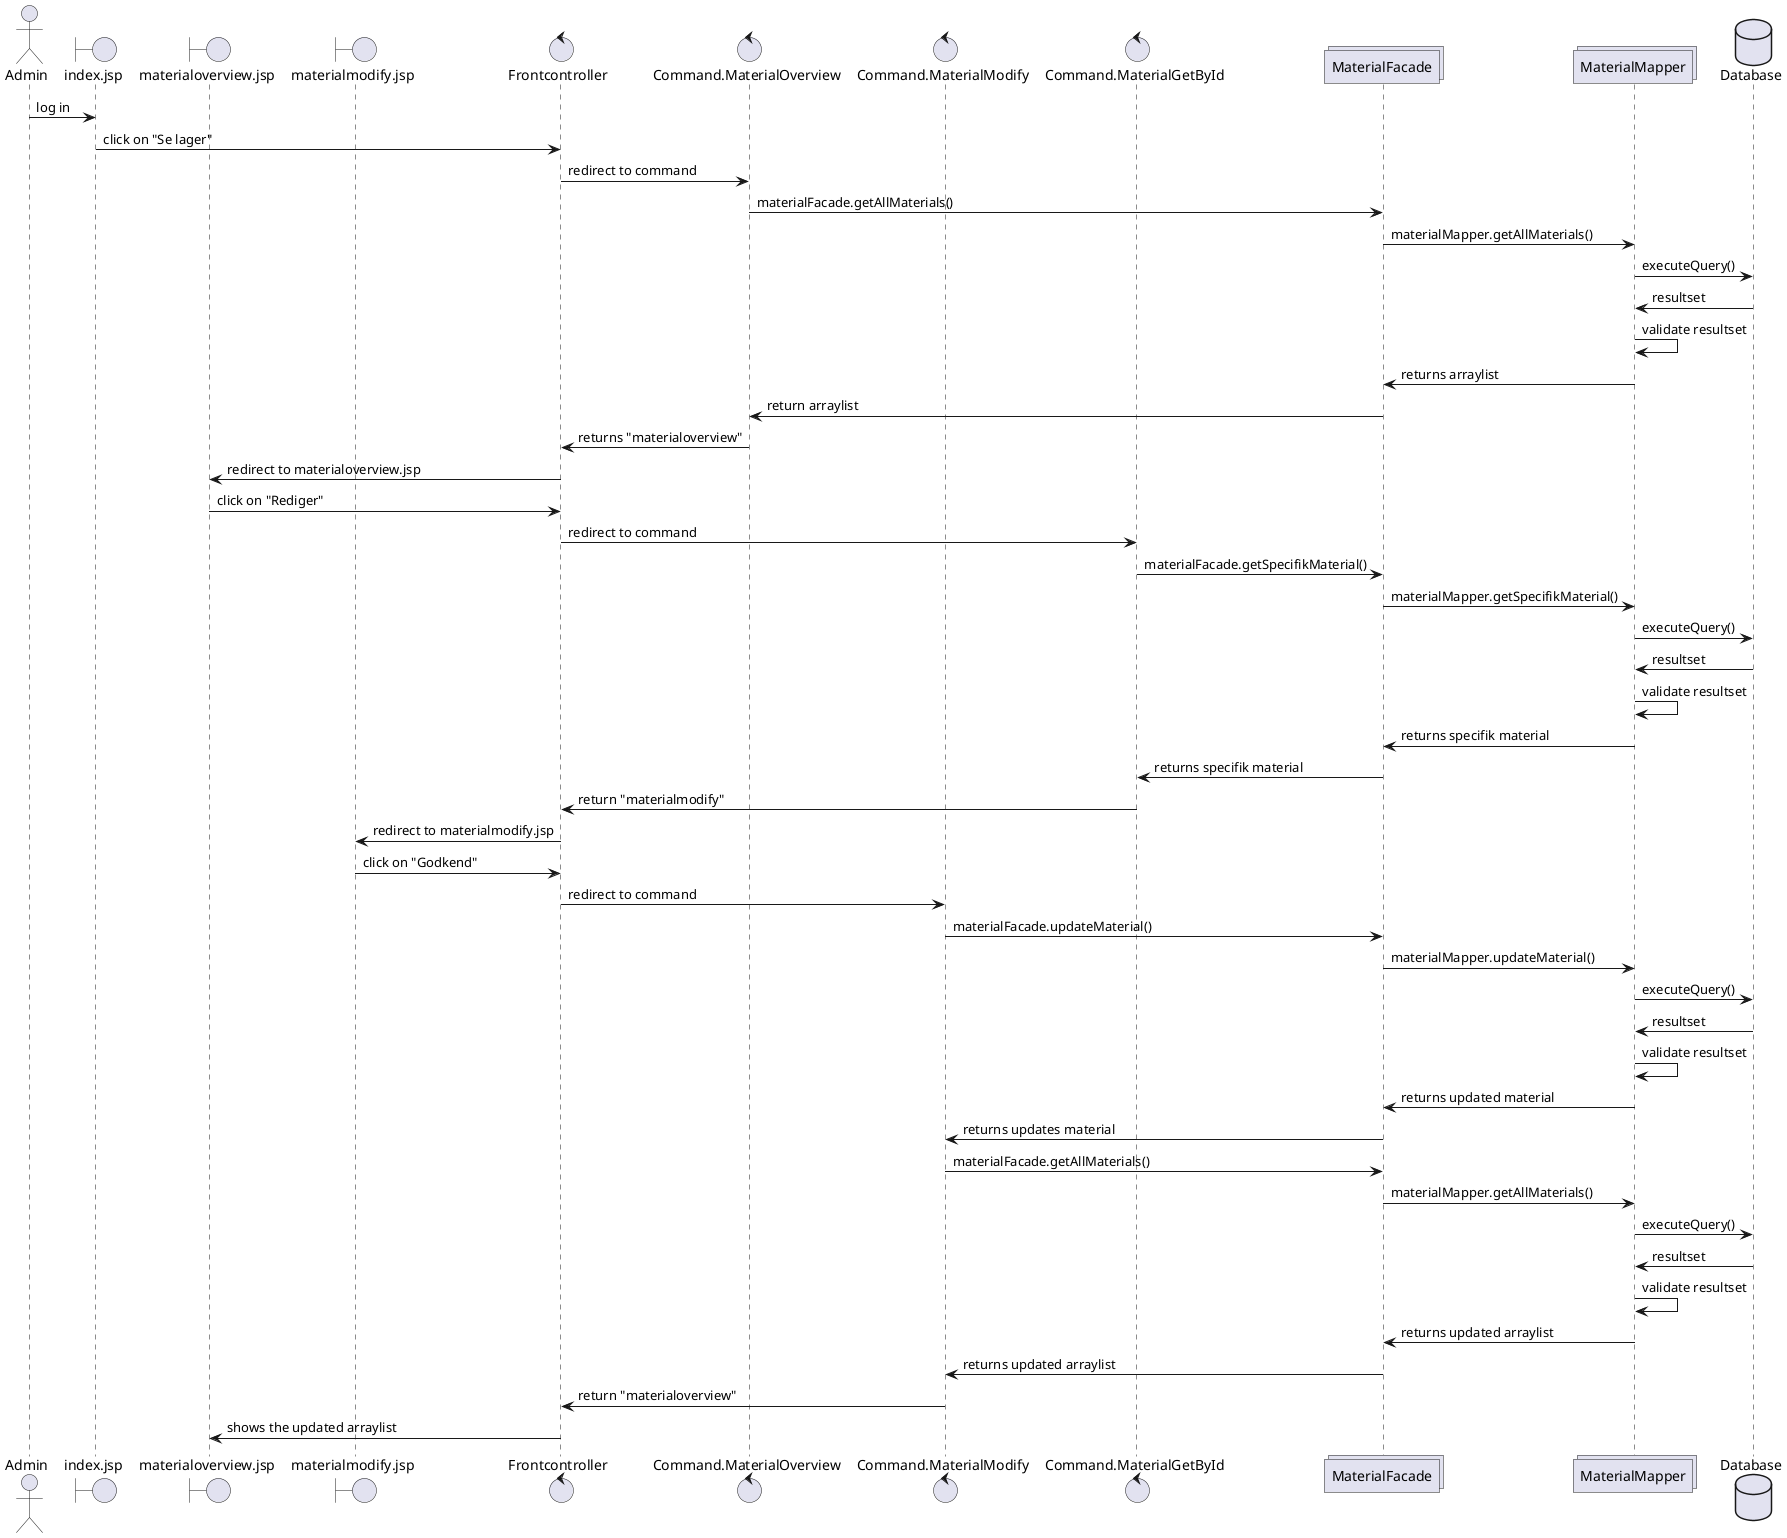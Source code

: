 @startuml

actor       Admin       as Foo1
boundary    index.jsp   as Foo2
boundary    materialoverview.jsp    as Foo3
boundary    materialmodify.jsp    as Foo11
control     Frontcontroller     as Foo4
control     Command.MaterialOverview    as Foo5
control     Command.MaterialModify    as Foo6
control     Command.MaterialGetById    as Foo10
collections MaterialFacade as Foo7
collections MaterialMapper as Foo8
database    Database    as Foo9

Foo1 -> Foo2 : log in
Foo2 -> Foo4 : click on "Se lager"
Foo4 -> Foo5 : redirect to command
Foo5 -> Foo7 : materialFacade.getAllMaterials()
Foo7 -> Foo8 : materialMapper.getAllMaterials()
Foo8 -> Foo9 : executeQuery()
Foo9 -> Foo8 : resultset
Foo8 -> Foo8 : validate resultset
Foo8 -> Foo7 : returns arraylist
Foo7 -> Foo5 : return arraylist
Foo5 -> Foo4 : returns "materialoverview"
Foo4 -> Foo3 : redirect to materialoverview.jsp
Foo3 -> Foo4 : click on "Rediger"
Foo4 -> Foo10 : redirect to command
Foo10 -> Foo7 : materialFacade.getSpecifikMaterial()
Foo7 -> Foo8 : materialMapper.getSpecifikMaterial()
Foo8 -> Foo9 : executeQuery()
Foo9 -> Foo8 : resultset
Foo8 -> Foo8 : validate resultset
Foo8 -> Foo7 : returns specifik material
Foo7 -> Foo10 : returns specifik material
Foo10 -> Foo4 : return "materialmodify"
Foo4 -> Foo11 : redirect to materialmodify.jsp
Foo11 -> Foo4 : click on "Godkend"
Foo4 -> Foo6 : redirect to command
Foo6 -> Foo7 : materialFacade.updateMaterial()
Foo7 -> Foo8 : materialMapper.updateMaterial()
Foo8 -> Foo9 : executeQuery()
Foo9 -> Foo8 : resultset
Foo8 -> Foo8 : validate resultset
Foo8 -> Foo7 : returns updated material
Foo7 -> Foo6 : returns updates material
Foo6 -> Foo7 :materialFacade.getAllMaterials()
Foo7 -> Foo8 : materialMapper.getAllMaterials()
Foo8 -> Foo9 : executeQuery()
Foo9 -> Foo8 : resultset
Foo8 -> Foo8 : validate resultset
Foo8 -> Foo7 : returns updated arraylist
Foo7 -> Foo6 : returns updated arraylist
Foo6 -> Foo4 : return "materialoverview"
Foo4 -> Foo3 : shows the updated arraylist

@enduml

